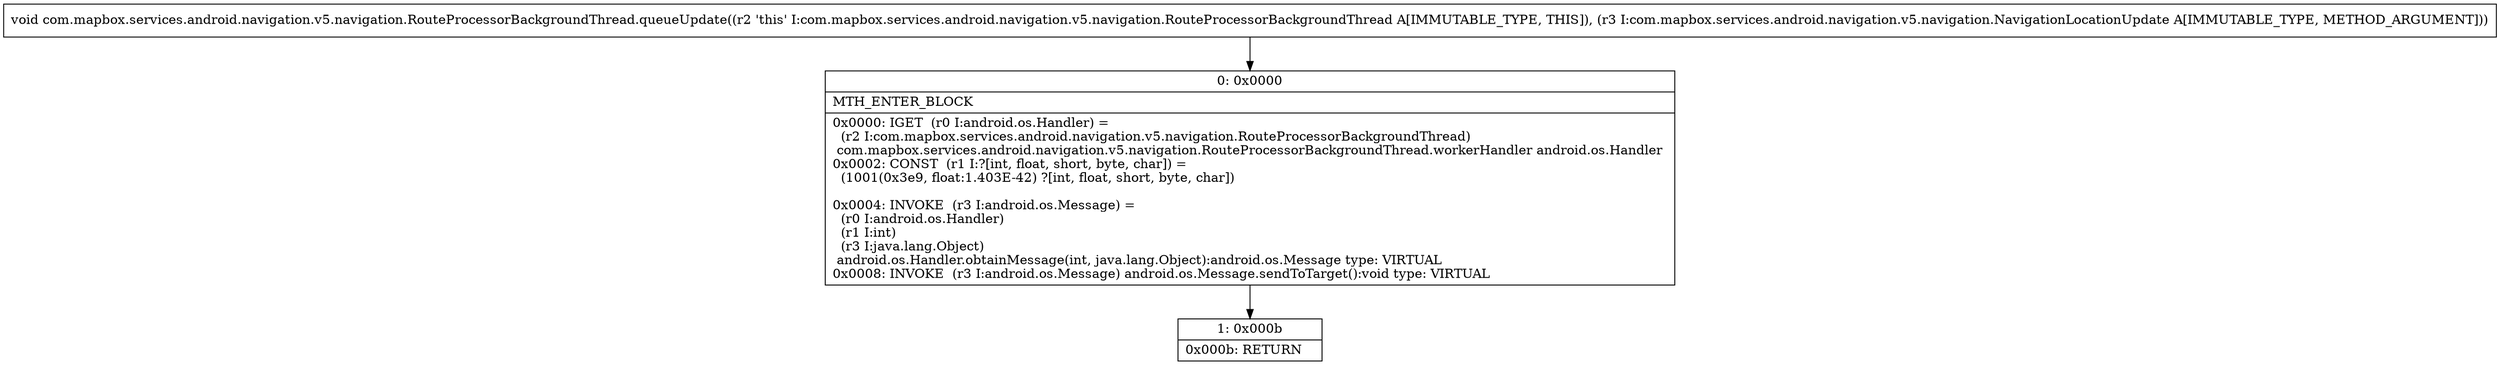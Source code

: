 digraph "CFG forcom.mapbox.services.android.navigation.v5.navigation.RouteProcessorBackgroundThread.queueUpdate(Lcom\/mapbox\/services\/android\/navigation\/v5\/navigation\/NavigationLocationUpdate;)V" {
Node_0 [shape=record,label="{0\:\ 0x0000|MTH_ENTER_BLOCK\l|0x0000: IGET  (r0 I:android.os.Handler) = \l  (r2 I:com.mapbox.services.android.navigation.v5.navigation.RouteProcessorBackgroundThread)\l com.mapbox.services.android.navigation.v5.navigation.RouteProcessorBackgroundThread.workerHandler android.os.Handler \l0x0002: CONST  (r1 I:?[int, float, short, byte, char]) = \l  (1001(0x3e9, float:1.403E\-42) ?[int, float, short, byte, char])\l \l0x0004: INVOKE  (r3 I:android.os.Message) = \l  (r0 I:android.os.Handler)\l  (r1 I:int)\l  (r3 I:java.lang.Object)\l android.os.Handler.obtainMessage(int, java.lang.Object):android.os.Message type: VIRTUAL \l0x0008: INVOKE  (r3 I:android.os.Message) android.os.Message.sendToTarget():void type: VIRTUAL \l}"];
Node_1 [shape=record,label="{1\:\ 0x000b|0x000b: RETURN   \l}"];
MethodNode[shape=record,label="{void com.mapbox.services.android.navigation.v5.navigation.RouteProcessorBackgroundThread.queueUpdate((r2 'this' I:com.mapbox.services.android.navigation.v5.navigation.RouteProcessorBackgroundThread A[IMMUTABLE_TYPE, THIS]), (r3 I:com.mapbox.services.android.navigation.v5.navigation.NavigationLocationUpdate A[IMMUTABLE_TYPE, METHOD_ARGUMENT])) }"];
MethodNode -> Node_0;
Node_0 -> Node_1;
}

